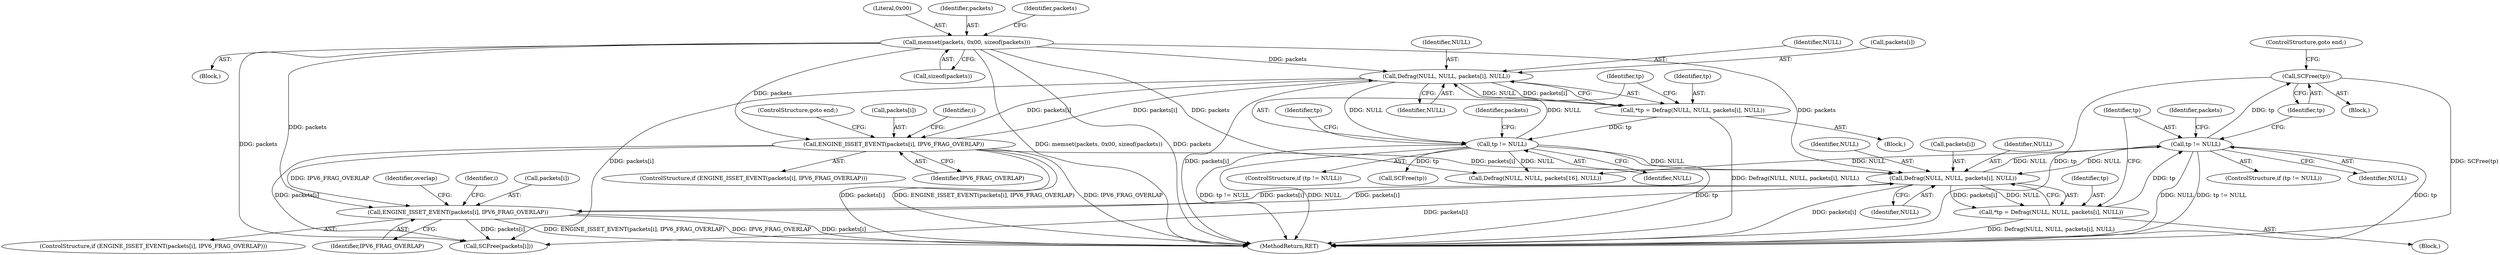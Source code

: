 digraph "0_suricata_4a04f814b15762eb446a5ead4d69d021512df6f8_14@pointer" {
"1000411" [label="(Call,SCFree(tp))"];
"1000407" [label="(Call,tp != NULL)"];
"1000397" [label="(Call,*tp = Defrag(NULL, NULL, packets[i], NULL))"];
"1000399" [label="(Call,Defrag(NULL, NULL, packets[i], NULL))"];
"1000370" [label="(Call,tp != NULL)"];
"1000360" [label="(Call,*tp = Defrag(NULL, NULL, packets[i], NULL))"];
"1000362" [label="(Call,Defrag(NULL, NULL, packets[i], NULL))"];
"1000139" [label="(Call,memset(packets, 0x00, sizeof(packets)))"];
"1000378" [label="(Call,ENGINE_ISSET_EVENT(packets[i], IPV6_FRAG_OVERLAP))"];
"1000415" [label="(Call,ENGINE_ISSET_EVENT(packets[i], IPV6_FRAG_OVERLAP))"];
"1000361" [label="(Identifier,tp)"];
"1000400" [label="(Identifier,NULL)"];
"1000409" [label="(Identifier,NULL)"];
"1000378" [label="(Call,ENGINE_ISSET_EVENT(packets[i], IPV6_FRAG_OVERLAP))"];
"1000372" [label="(Identifier,NULL)"];
"1000499" [label="(MethodReturn,RET)"];
"1000141" [label="(Literal,0x00)"];
"1000411" [label="(Call,SCFree(tp))"];
"1000368" [label="(Identifier,NULL)"];
"1000416" [label="(Call,packets[i])"];
"1000492" [label="(Call,SCFree(packets[i]))"];
"1000406" [label="(ControlStructure,if (tp != NULL))"];
"1000399" [label="(Call,Defrag(NULL, NULL, packets[i], NULL))"];
"1000380" [label="(Identifier,packets)"];
"1000142" [label="(Call,sizeof(packets))"];
"1000140" [label="(Identifier,packets)"];
"1000377" [label="(ControlStructure,if (ENGINE_ISSET_EVENT(packets[i], IPV6_FRAG_OVERLAP)))"];
"1000357" [label="(Identifier,i)"];
"1000417" [label="(Identifier,packets)"];
"1000408" [label="(Identifier,tp)"];
"1000369" [label="(ControlStructure,if (tp != NULL))"];
"1000395" [label="(Block,)"];
"1000415" [label="(Call,ENGINE_ISSET_EVENT(packets[i], IPV6_FRAG_OVERLAP))"];
"1000127" [label="(Block,)"];
"1000397" [label="(Call,*tp = Defrag(NULL, NULL, packets[i], NULL))"];
"1000410" [label="(Block,)"];
"1000364" [label="(Identifier,NULL)"];
"1000419" [label="(Identifier,IPV6_FRAG_OVERLAP)"];
"1000402" [label="(Call,packets[i])"];
"1000374" [label="(Call,SCFree(tp))"];
"1000363" [label="(Identifier,NULL)"];
"1000375" [label="(Identifier,tp)"];
"1000370" [label="(Call,tp != NULL)"];
"1000407" [label="(Call,tp != NULL)"];
"1000413" [label="(ControlStructure,goto end;)"];
"1000405" [label="(Identifier,NULL)"];
"1000146" [label="(Identifier,packets)"];
"1000382" [label="(Identifier,IPV6_FRAG_OVERLAP)"];
"1000384" [label="(ControlStructure,goto end;)"];
"1000358" [label="(Block,)"];
"1000139" [label="(Call,memset(packets, 0x00, sizeof(packets)))"];
"1000371" [label="(Identifier,tp)"];
"1000362" [label="(Call,Defrag(NULL, NULL, packets[i], NULL))"];
"1000412" [label="(Identifier,tp)"];
"1000430" [label="(Call,Defrag(NULL, NULL, packets[16], NULL))"];
"1000365" [label="(Call,packets[i])"];
"1000398" [label="(Identifier,tp)"];
"1000401" [label="(Identifier,NULL)"];
"1000360" [label="(Call,*tp = Defrag(NULL, NULL, packets[i], NULL))"];
"1000422" [label="(Identifier,overlap)"];
"1000394" [label="(Identifier,i)"];
"1000379" [label="(Call,packets[i])"];
"1000414" [label="(ControlStructure,if (ENGINE_ISSET_EVENT(packets[i], IPV6_FRAG_OVERLAP)))"];
"1000411" -> "1000410"  [label="AST: "];
"1000411" -> "1000412"  [label="CFG: "];
"1000412" -> "1000411"  [label="AST: "];
"1000413" -> "1000411"  [label="CFG: "];
"1000411" -> "1000499"  [label="DDG: SCFree(tp)"];
"1000411" -> "1000499"  [label="DDG: tp"];
"1000407" -> "1000411"  [label="DDG: tp"];
"1000407" -> "1000406"  [label="AST: "];
"1000407" -> "1000409"  [label="CFG: "];
"1000408" -> "1000407"  [label="AST: "];
"1000409" -> "1000407"  [label="AST: "];
"1000412" -> "1000407"  [label="CFG: "];
"1000417" -> "1000407"  [label="CFG: "];
"1000407" -> "1000499"  [label="DDG: NULL"];
"1000407" -> "1000499"  [label="DDG: tp != NULL"];
"1000407" -> "1000499"  [label="DDG: tp"];
"1000407" -> "1000399"  [label="DDG: NULL"];
"1000397" -> "1000407"  [label="DDG: tp"];
"1000399" -> "1000407"  [label="DDG: NULL"];
"1000407" -> "1000430"  [label="DDG: NULL"];
"1000397" -> "1000395"  [label="AST: "];
"1000397" -> "1000399"  [label="CFG: "];
"1000398" -> "1000397"  [label="AST: "];
"1000399" -> "1000397"  [label="AST: "];
"1000408" -> "1000397"  [label="CFG: "];
"1000397" -> "1000499"  [label="DDG: Defrag(NULL, NULL, packets[i], NULL)"];
"1000399" -> "1000397"  [label="DDG: NULL"];
"1000399" -> "1000397"  [label="DDG: packets[i]"];
"1000399" -> "1000405"  [label="CFG: "];
"1000400" -> "1000399"  [label="AST: "];
"1000401" -> "1000399"  [label="AST: "];
"1000402" -> "1000399"  [label="AST: "];
"1000405" -> "1000399"  [label="AST: "];
"1000399" -> "1000499"  [label="DDG: packets[i]"];
"1000370" -> "1000399"  [label="DDG: NULL"];
"1000139" -> "1000399"  [label="DDG: packets"];
"1000378" -> "1000399"  [label="DDG: packets[i]"];
"1000415" -> "1000399"  [label="DDG: packets[i]"];
"1000399" -> "1000415"  [label="DDG: packets[i]"];
"1000399" -> "1000492"  [label="DDG: packets[i]"];
"1000370" -> "1000369"  [label="AST: "];
"1000370" -> "1000372"  [label="CFG: "];
"1000371" -> "1000370"  [label="AST: "];
"1000372" -> "1000370"  [label="AST: "];
"1000375" -> "1000370"  [label="CFG: "];
"1000380" -> "1000370"  [label="CFG: "];
"1000370" -> "1000499"  [label="DDG: tp != NULL"];
"1000370" -> "1000499"  [label="DDG: NULL"];
"1000370" -> "1000499"  [label="DDG: tp"];
"1000370" -> "1000362"  [label="DDG: NULL"];
"1000360" -> "1000370"  [label="DDG: tp"];
"1000362" -> "1000370"  [label="DDG: NULL"];
"1000370" -> "1000374"  [label="DDG: tp"];
"1000370" -> "1000430"  [label="DDG: NULL"];
"1000360" -> "1000358"  [label="AST: "];
"1000360" -> "1000362"  [label="CFG: "];
"1000361" -> "1000360"  [label="AST: "];
"1000362" -> "1000360"  [label="AST: "];
"1000371" -> "1000360"  [label="CFG: "];
"1000360" -> "1000499"  [label="DDG: Defrag(NULL, NULL, packets[i], NULL)"];
"1000362" -> "1000360"  [label="DDG: NULL"];
"1000362" -> "1000360"  [label="DDG: packets[i]"];
"1000362" -> "1000368"  [label="CFG: "];
"1000363" -> "1000362"  [label="AST: "];
"1000364" -> "1000362"  [label="AST: "];
"1000365" -> "1000362"  [label="AST: "];
"1000368" -> "1000362"  [label="AST: "];
"1000362" -> "1000499"  [label="DDG: packets[i]"];
"1000139" -> "1000362"  [label="DDG: packets"];
"1000378" -> "1000362"  [label="DDG: packets[i]"];
"1000362" -> "1000378"  [label="DDG: packets[i]"];
"1000362" -> "1000492"  [label="DDG: packets[i]"];
"1000139" -> "1000127"  [label="AST: "];
"1000139" -> "1000142"  [label="CFG: "];
"1000140" -> "1000139"  [label="AST: "];
"1000141" -> "1000139"  [label="AST: "];
"1000142" -> "1000139"  [label="AST: "];
"1000146" -> "1000139"  [label="CFG: "];
"1000139" -> "1000499"  [label="DDG: memset(packets, 0x00, sizeof(packets))"];
"1000139" -> "1000499"  [label="DDG: packets"];
"1000139" -> "1000378"  [label="DDG: packets"];
"1000139" -> "1000415"  [label="DDG: packets"];
"1000139" -> "1000430"  [label="DDG: packets"];
"1000139" -> "1000492"  [label="DDG: packets"];
"1000378" -> "1000377"  [label="AST: "];
"1000378" -> "1000382"  [label="CFG: "];
"1000379" -> "1000378"  [label="AST: "];
"1000382" -> "1000378"  [label="AST: "];
"1000384" -> "1000378"  [label="CFG: "];
"1000357" -> "1000378"  [label="CFG: "];
"1000378" -> "1000499"  [label="DDG: packets[i]"];
"1000378" -> "1000499"  [label="DDG: ENGINE_ISSET_EVENT(packets[i], IPV6_FRAG_OVERLAP)"];
"1000378" -> "1000499"  [label="DDG: IPV6_FRAG_OVERLAP"];
"1000378" -> "1000415"  [label="DDG: IPV6_FRAG_OVERLAP"];
"1000378" -> "1000492"  [label="DDG: packets[i]"];
"1000415" -> "1000414"  [label="AST: "];
"1000415" -> "1000419"  [label="CFG: "];
"1000416" -> "1000415"  [label="AST: "];
"1000419" -> "1000415"  [label="AST: "];
"1000422" -> "1000415"  [label="CFG: "];
"1000394" -> "1000415"  [label="CFG: "];
"1000415" -> "1000499"  [label="DDG: packets[i]"];
"1000415" -> "1000499"  [label="DDG: ENGINE_ISSET_EVENT(packets[i], IPV6_FRAG_OVERLAP)"];
"1000415" -> "1000499"  [label="DDG: IPV6_FRAG_OVERLAP"];
"1000415" -> "1000492"  [label="DDG: packets[i]"];
}

